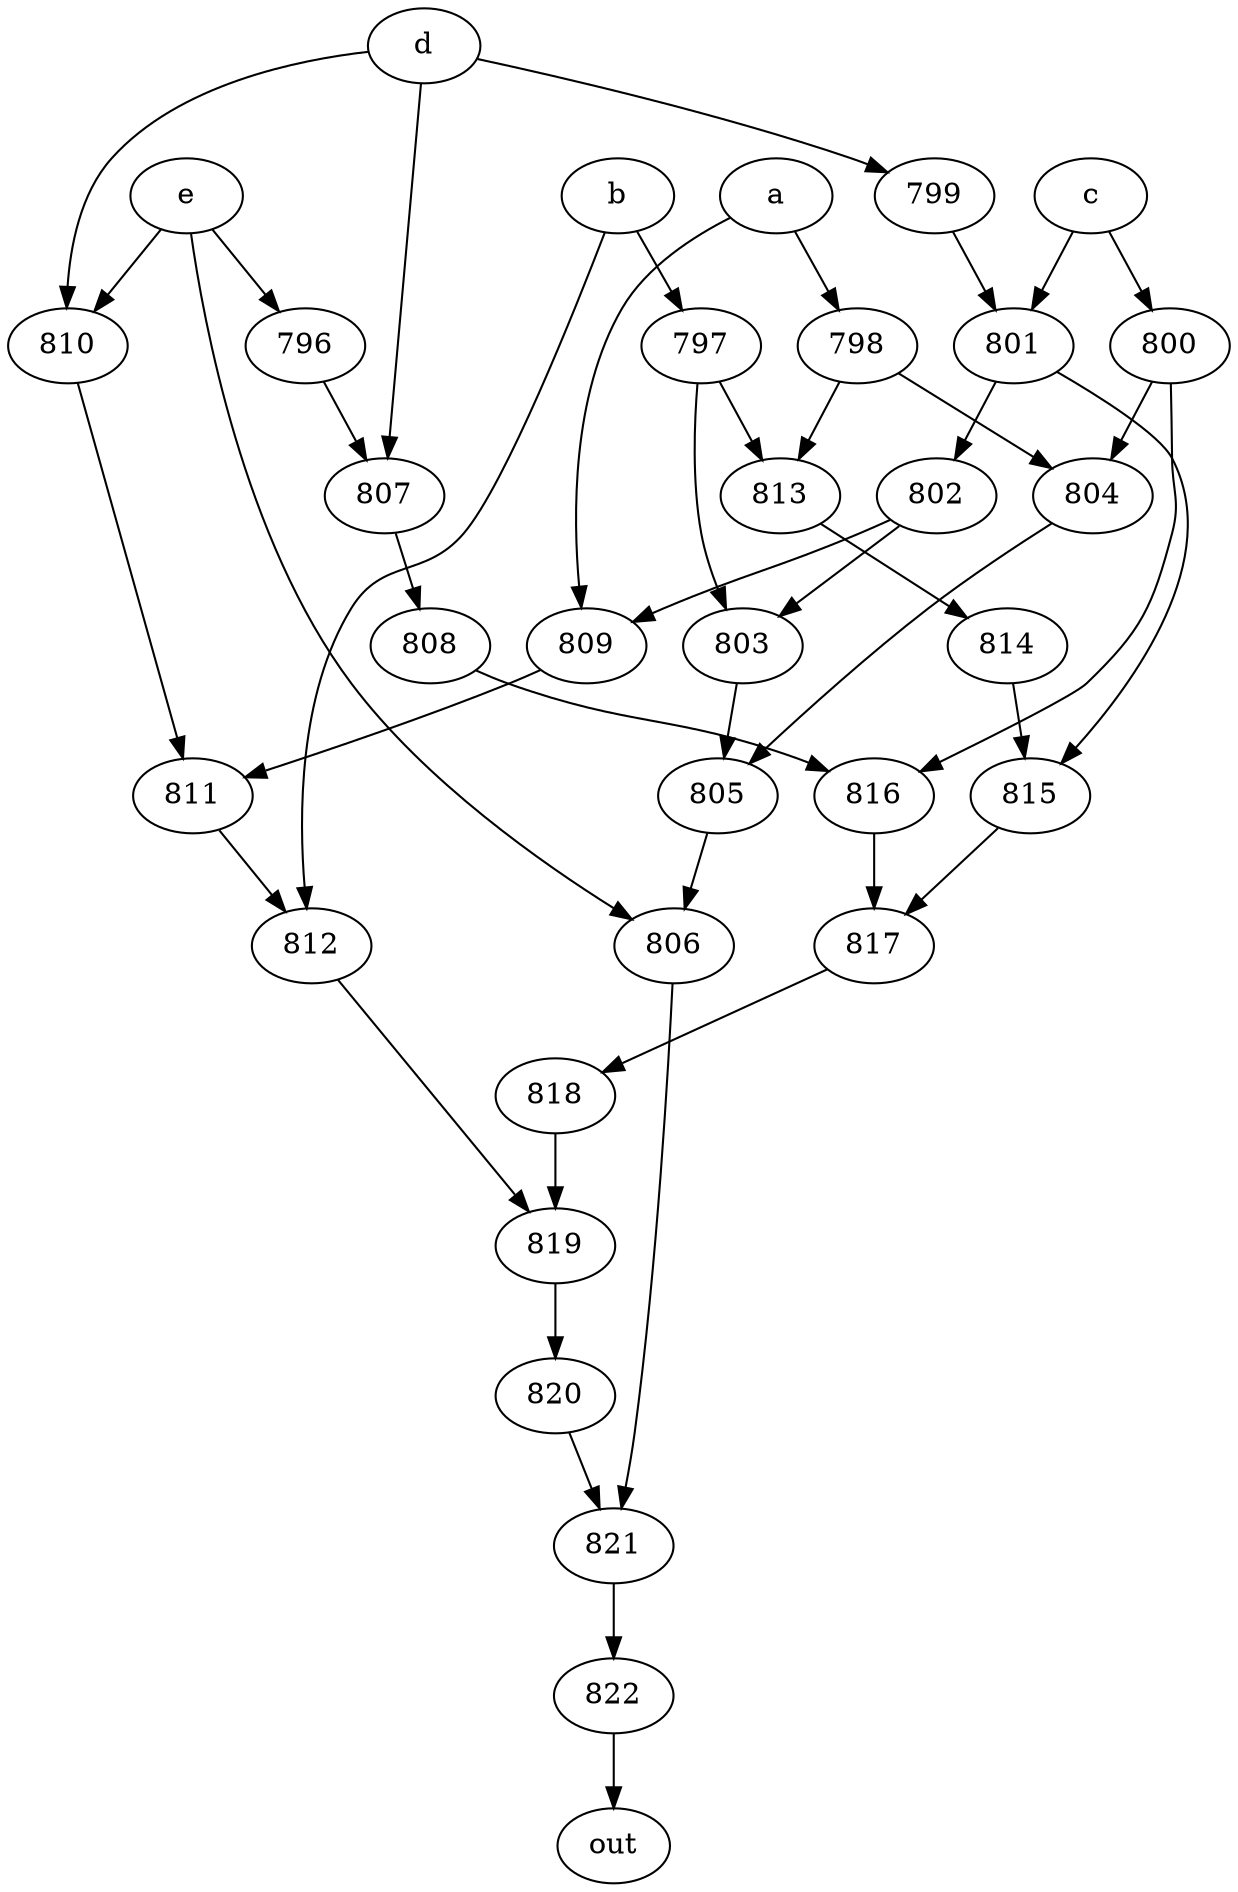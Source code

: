 strict digraph "" {
	822 -> out;
	a -> 798;
	a -> 809;
	798 -> 804;
	798 -> 813;
	809 -> 811;
	804 -> 805;
	813 -> 814;
	811 -> 812;
	b -> 797;
	b -> 812;
	797 -> 813;
	797 -> 803;
	812 -> 819;
	803 -> 805;
	819 -> 820;
	c -> 800;
	c -> 801;
	800 -> 804;
	800 -> 816;
	801 -> 802;
	801 -> 815;
	816 -> 817;
	802 -> 809;
	802 -> 803;
	815 -> 817;
	d -> 799;
	d -> 807;
	d -> 810;
	799 -> 801;
	807 -> 808;
	810 -> 811;
	808 -> 816;
	e -> 810;
	e -> 796;
	e -> 806;
	796 -> 807;
	806 -> 821;
	821 -> 822;
	805 -> 806;
	814 -> 815;
	817 -> 818;
	820 -> 821;
	818 -> 819;
}
